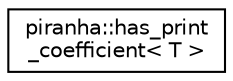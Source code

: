 digraph "Graphical Class Hierarchy"
{
  edge [fontname="Helvetica",fontsize="10",labelfontname="Helvetica",labelfontsize="10"];
  node [fontname="Helvetica",fontsize="10",shape=record];
  rankdir="LR";
  Node0 [label="piranha::has_print\l_coefficient\< T \>",height=0.2,width=0.4,color="black", fillcolor="white", style="filled",URL="$classpiranha_1_1has__print__coefficient.html",tooltip="Type trait for classes implementing piranha::print_coefficient. "];
}
